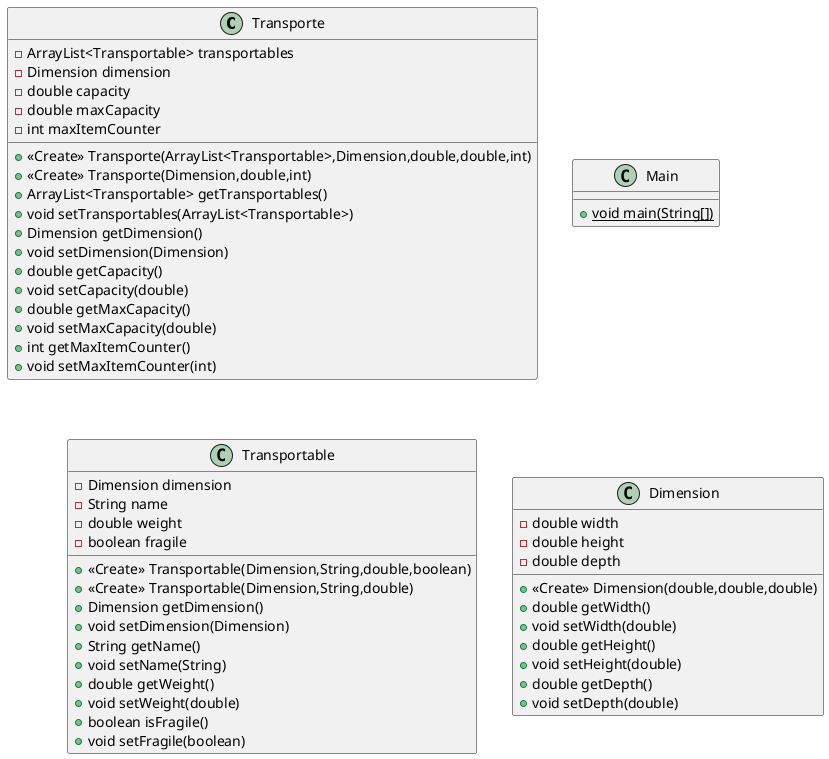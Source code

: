 @startuml
class Transporte {
- ArrayList<Transportable> transportables
- Dimension dimension
- double capacity
- double maxCapacity
- int maxItemCounter
+ <<Create>> Transporte(ArrayList<Transportable>,Dimension,double,double,int)
+ <<Create>> Transporte(Dimension,double,int)
+ ArrayList<Transportable> getTransportables()
+ void setTransportables(ArrayList<Transportable>)
+ Dimension getDimension()
+ void setDimension(Dimension)
+ double getCapacity()
+ void setCapacity(double)
+ double getMaxCapacity()
+ void setMaxCapacity(double)
+ int getMaxItemCounter()
+ void setMaxItemCounter(int)
}
class Main {
+ {static} void main(String[])
}
class Transportable {
- Dimension dimension
- String name
- double weight
- boolean fragile
+ <<Create>> Transportable(Dimension,String,double,boolean)
+ <<Create>> Transportable(Dimension,String,double)
+ Dimension getDimension()
+ void setDimension(Dimension)
+ String getName()
+ void setName(String)
+ double getWeight()
+ void setWeight(double)
+ boolean isFragile()
+ void setFragile(boolean)
}
class Dimension {
- double width
- double height
- double depth
+ <<Create>> Dimension(double,double,double)
+ double getWidth()
+ void setWidth(double)
+ double getHeight()
+ void setHeight(double)
+ double getDepth()
+ void setDepth(double)
}
@enduml